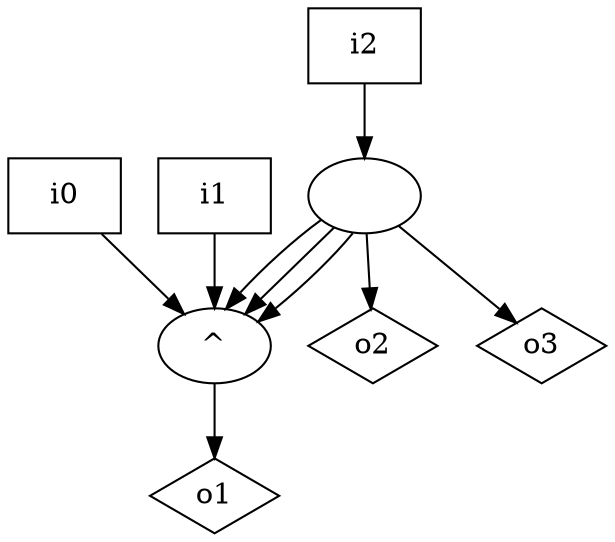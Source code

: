 digraph G {
n0 [label="i0",shape="box"];
n1 [label="i1",shape="box"];
n2 [label="i2",shape="box"];
n3 [label="^"];
n4 [label=""];
n5 [label="o1",shape="diamond"];
n6 [label="o2",shape="diamond"];
n7 [label="o3",shape="diamond"];
n0 -> n3
n1 -> n3
n2 -> n4
n3 -> n5
n4 -> n3
n4 -> n3
n4 -> n3
n4 -> n6
n4 -> n7
}